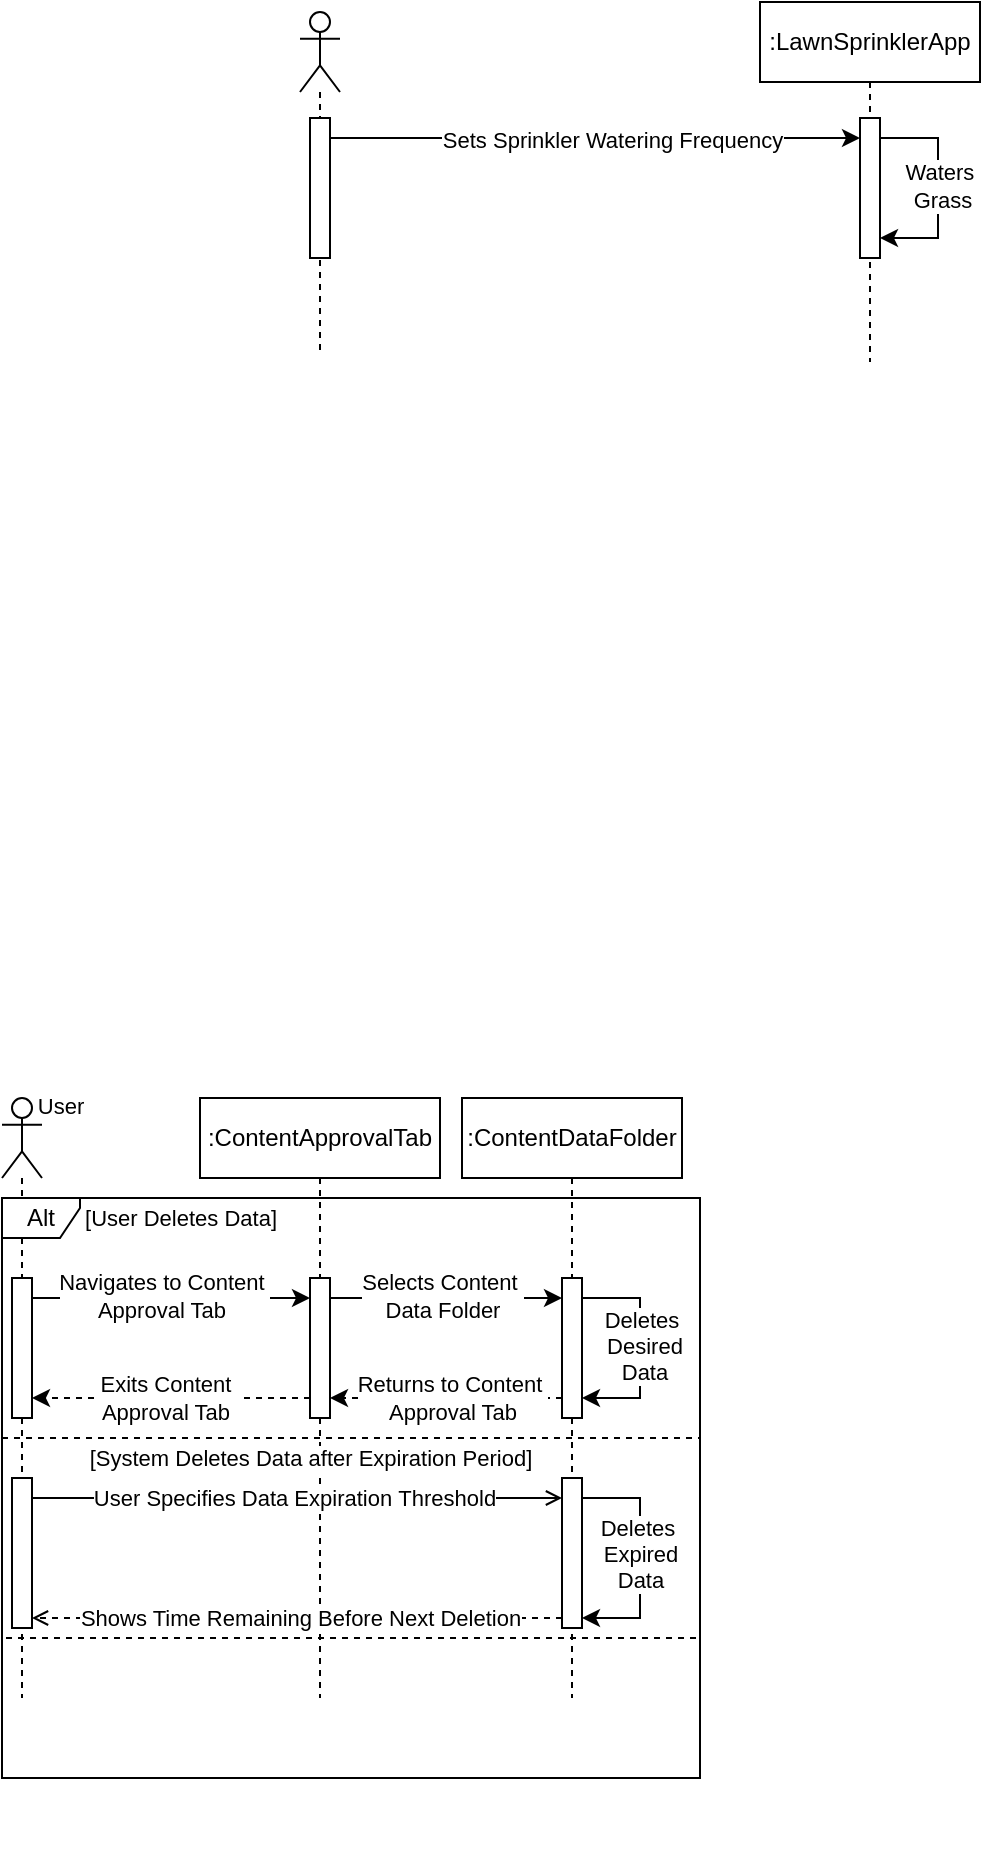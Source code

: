 <mxfile version="24.8.4">
  <diagram name="Page-1" id="4Xnhq7FAUNMDCpx05n0X">
    <mxGraphModel dx="1007" dy="1374" grid="1" gridSize="10" guides="1" tooltips="1" connect="1" arrows="1" fold="1" page="1" pageScale="1" pageWidth="1100" pageHeight="850" math="0" shadow="0">
      <root>
        <mxCell id="0" />
        <mxCell id="1" parent="0" />
        <mxCell id="mt74yqtBo2QoQVtlmqhJ-10" style="edgeStyle=orthogonalEdgeStyle;rounded=0;orthogonalLoop=1;jettySize=auto;html=1;curved=0;" parent="1" source="mt74yqtBo2QoQVtlmqhJ-4" target="mt74yqtBo2QoQVtlmqhJ-9" edge="1">
          <mxGeometry relative="1" as="geometry">
            <Array as="points">
              <mxPoint x="290" y="210" />
              <mxPoint x="290" y="210" />
            </Array>
          </mxGeometry>
        </mxCell>
        <mxCell id="mt74yqtBo2QoQVtlmqhJ-12" value="Navigates to Content&amp;nbsp;&lt;div&gt;Approval Tab&amp;nbsp;&lt;/div&gt;" style="edgeLabel;html=1;align=center;verticalAlign=middle;resizable=0;points=[];" parent="mt74yqtBo2QoQVtlmqhJ-10" vertex="1" connectable="0">
          <mxGeometry x="0.033" y="3" relative="1" as="geometry">
            <mxPoint x="-6" y="2" as="offset" />
          </mxGeometry>
        </mxCell>
        <mxCell id="bTBkoyc0kLt1lV2FvMyY-1" style="edgeStyle=orthogonalEdgeStyle;rounded=0;orthogonalLoop=1;jettySize=auto;html=1;curved=0;" edge="1" parent="1" source="mt74yqtBo2QoQVtlmqhJ-9" target="mt74yqtBo2QoQVtlmqhJ-6">
          <mxGeometry relative="1" as="geometry">
            <Array as="points">
              <mxPoint x="410" y="210" />
              <mxPoint x="410" y="210" />
            </Array>
          </mxGeometry>
        </mxCell>
        <mxCell id="bTBkoyc0kLt1lV2FvMyY-2" value="Selects Content&amp;nbsp;&lt;div&gt;Data Folder&lt;/div&gt;" style="edgeLabel;html=1;align=center;verticalAlign=middle;resizable=0;points=[];" vertex="1" connectable="0" parent="bTBkoyc0kLt1lV2FvMyY-1">
          <mxGeometry x="-0.269" y="1" relative="1" as="geometry">
            <mxPoint x="13" as="offset" />
          </mxGeometry>
        </mxCell>
        <mxCell id="bTBkoyc0kLt1lV2FvMyY-6" style="edgeStyle=orthogonalEdgeStyle;rounded=0;orthogonalLoop=1;jettySize=auto;html=1;curved=0;dashed=1;" edge="1" parent="1" source="mt74yqtBo2QoQVtlmqhJ-6" target="mt74yqtBo2QoQVtlmqhJ-9">
          <mxGeometry relative="1" as="geometry">
            <Array as="points">
              <mxPoint x="410" y="260" />
              <mxPoint x="410" y="260" />
            </Array>
          </mxGeometry>
        </mxCell>
        <mxCell id="bTBkoyc0kLt1lV2FvMyY-7" style="edgeStyle=orthogonalEdgeStyle;rounded=0;orthogonalLoop=1;jettySize=auto;html=1;curved=0;dashed=1;" edge="1" parent="1" source="mt74yqtBo2QoQVtlmqhJ-9" target="mt74yqtBo2QoQVtlmqhJ-4">
          <mxGeometry relative="1" as="geometry">
            <mxPoint x="335" y="260" as="sourcePoint" />
            <mxPoint x="220" y="260" as="targetPoint" />
            <Array as="points">
              <mxPoint x="280" y="260" />
              <mxPoint x="280" y="260" />
            </Array>
          </mxGeometry>
        </mxCell>
        <mxCell id="bTBkoyc0kLt1lV2FvMyY-10" value="Exits Content&amp;nbsp;&lt;div&gt;Approval Tab&amp;nbsp;&lt;/div&gt;" style="edgeLabel;html=1;align=center;verticalAlign=middle;resizable=0;points=[];" vertex="1" connectable="0" parent="bTBkoyc0kLt1lV2FvMyY-7">
          <mxGeometry x="0.06" y="-1" relative="1" as="geometry">
            <mxPoint x="2" y="1" as="offset" />
          </mxGeometry>
        </mxCell>
        <mxCell id="bTBkoyc0kLt1lV2FvMyY-11" value="User" style="edgeLabel;html=1;align=center;verticalAlign=middle;resizable=0;points=[];" vertex="1" connectable="0" parent="bTBkoyc0kLt1lV2FvMyY-7">
          <mxGeometry x="-0.714" y="4" relative="1" as="geometry">
            <mxPoint x="-105" y="-150" as="offset" />
          </mxGeometry>
        </mxCell>
        <mxCell id="bTBkoyc0kLt1lV2FvMyY-18" value="[User Deletes Data]" style="edgeLabel;html=1;align=center;verticalAlign=middle;resizable=0;points=[];" vertex="1" connectable="0" parent="bTBkoyc0kLt1lV2FvMyY-7">
          <mxGeometry x="-0.672" y="1" relative="1" as="geometry">
            <mxPoint x="-42" y="-91" as="offset" />
          </mxGeometry>
        </mxCell>
        <mxCell id="bTBkoyc0kLt1lV2FvMyY-8" value="Returns to Content&amp;nbsp;&lt;div&gt;Approval Tab&lt;/div&gt;" style="edgeLabel;html=1;align=center;verticalAlign=middle;resizable=0;points=[];" vertex="1" connectable="0" parent="1">
          <mxGeometry x="416" y="260" as="geometry" />
        </mxCell>
        <mxCell id="bTBkoyc0kLt1lV2FvMyY-13" value="" style="group" vertex="1" connectable="0" parent="1">
          <mxGeometry x="191" y="110" width="20" height="300" as="geometry" />
        </mxCell>
        <mxCell id="mt74yqtBo2QoQVtlmqhJ-8" value="" style="shape=umlLifeline;perimeter=lifelinePerimeter;whiteSpace=wrap;html=1;container=0;dropTarget=0;collapsible=0;recursiveResize=0;outlineConnect=0;portConstraint=eastwest;newEdgeStyle={&quot;curved&quot;:0,&quot;rounded&quot;:0};participant=umlActor;align=center;size=40;" parent="bTBkoyc0kLt1lV2FvMyY-13" vertex="1">
          <mxGeometry width="20" height="300" as="geometry" />
        </mxCell>
        <mxCell id="mt74yqtBo2QoQVtlmqhJ-4" value="" style="html=1;points=[[0,0,0,0,5],[0,1,0,0,-5],[1,0,0,0,5],[1,1,0,0,-5]];perimeter=orthogonalPerimeter;outlineConnect=0;targetShapes=umlLifeline;portConstraint=eastwest;newEdgeStyle={&quot;curved&quot;:0,&quot;rounded&quot;:0};" parent="bTBkoyc0kLt1lV2FvMyY-13" vertex="1">
          <mxGeometry x="5" y="90" width="10" height="70" as="geometry" />
        </mxCell>
        <mxCell id="bTBkoyc0kLt1lV2FvMyY-33" value="" style="html=1;points=[[0,0,0,0,5],[0,1,0,0,-5],[1,0,0,0,5],[1,1,0,0,-5]];perimeter=orthogonalPerimeter;outlineConnect=0;targetShapes=umlLifeline;portConstraint=eastwest;newEdgeStyle={&quot;curved&quot;:0,&quot;rounded&quot;:0};" vertex="1" parent="bTBkoyc0kLt1lV2FvMyY-13">
          <mxGeometry x="5" y="190" width="10" height="75" as="geometry" />
        </mxCell>
        <mxCell id="bTBkoyc0kLt1lV2FvMyY-14" value="" style="group" vertex="1" connectable="0" parent="1">
          <mxGeometry x="290" y="110" width="249" height="380" as="geometry" />
        </mxCell>
        <mxCell id="mt74yqtBo2QoQVtlmqhJ-3" value="&lt;div&gt;&lt;span style=&quot;background-color: initial;&quot;&gt;&lt;br&gt;&lt;/span&gt;&lt;/div&gt;&lt;span style=&quot;background-color: initial;&quot;&gt;:C&lt;/span&gt;&lt;span style=&quot;background-color: initial;&quot;&gt;ontentApprovalTab&lt;/span&gt;&lt;div&gt;&lt;div&gt;&lt;span style=&quot;background-color: initial;&quot;&gt;&lt;br&gt;&lt;/span&gt;&lt;/div&gt;&lt;/div&gt;" style="shape=umlLifeline;perimeter=lifelinePerimeter;whiteSpace=wrap;html=1;container=0;dropTarget=0;collapsible=0;recursiveResize=0;outlineConnect=0;portConstraint=eastwest;newEdgeStyle={&quot;curved&quot;:0,&quot;rounded&quot;:0};" parent="bTBkoyc0kLt1lV2FvMyY-14" vertex="1">
          <mxGeometry width="120" height="300" as="geometry" />
        </mxCell>
        <mxCell id="mt74yqtBo2QoQVtlmqhJ-9" value="" style="html=1;points=[[0,0,0,0,5],[0,1,0,0,-5],[1,0,0,0,5],[1,1,0,0,-5]];perimeter=orthogonalPerimeter;outlineConnect=0;targetShapes=umlLifeline;portConstraint=eastwest;newEdgeStyle={&quot;curved&quot;:0,&quot;rounded&quot;:0};" parent="bTBkoyc0kLt1lV2FvMyY-14" vertex="1">
          <mxGeometry x="55" y="90" width="10" height="70" as="geometry" />
        </mxCell>
        <mxCell id="bTBkoyc0kLt1lV2FvMyY-15" value="" style="group" vertex="1" connectable="0" parent="1">
          <mxGeometry x="421" y="110" width="110" height="300" as="geometry" />
        </mxCell>
        <mxCell id="mt74yqtBo2QoQVtlmqhJ-5" value=":ContentDataFolder" style="shape=umlLifeline;perimeter=lifelinePerimeter;whiteSpace=wrap;html=1;container=0;dropTarget=0;collapsible=0;recursiveResize=0;outlineConnect=0;portConstraint=eastwest;newEdgeStyle={&quot;curved&quot;:0,&quot;rounded&quot;:0};" parent="bTBkoyc0kLt1lV2FvMyY-15" vertex="1">
          <mxGeometry width="110" height="300" as="geometry" />
        </mxCell>
        <mxCell id="bTBkoyc0kLt1lV2FvMyY-25" value="" style="html=1;points=[[0,0,0,0,5],[0,1,0,0,-5],[1,0,0,0,5],[1,1,0,0,-5]];perimeter=orthogonalPerimeter;outlineConnect=0;targetShapes=umlLifeline;portConstraint=eastwest;newEdgeStyle={&quot;curved&quot;:0,&quot;rounded&quot;:0};" vertex="1" parent="mt74yqtBo2QoQVtlmqhJ-5">
          <mxGeometry x="50" y="190" width="10" height="75" as="geometry" />
        </mxCell>
        <mxCell id="bTBkoyc0kLt1lV2FvMyY-26" style="edgeStyle=orthogonalEdgeStyle;rounded=0;orthogonalLoop=1;jettySize=auto;html=1;curved=0;" edge="1" parent="mt74yqtBo2QoQVtlmqhJ-5" source="bTBkoyc0kLt1lV2FvMyY-25" target="bTBkoyc0kLt1lV2FvMyY-25">
          <mxGeometry relative="1" as="geometry">
            <mxPoint x="59" y="205.0" as="sourcePoint" />
            <mxPoint x="59" y="245.0" as="targetPoint" />
            <Array as="points">
              <mxPoint x="89" y="200" />
              <mxPoint x="89" y="260" />
            </Array>
          </mxGeometry>
        </mxCell>
        <mxCell id="bTBkoyc0kLt1lV2FvMyY-27" value="Deletes&amp;nbsp;&lt;div&gt;Expired&lt;/div&gt;&lt;div&gt;Data&lt;/div&gt;" style="edgeLabel;html=1;align=center;verticalAlign=middle;resizable=0;points=[];" vertex="1" connectable="0" parent="bTBkoyc0kLt1lV2FvMyY-26">
          <mxGeometry x="-0.09" y="2" relative="1" as="geometry">
            <mxPoint x="-2" y="3" as="offset" />
          </mxGeometry>
        </mxCell>
        <mxCell id="mt74yqtBo2QoQVtlmqhJ-6" value="" style="html=1;points=[[0,0,0,0,5],[0,1,0,0,-5],[1,0,0,0,5],[1,1,0,0,-5]];perimeter=orthogonalPerimeter;outlineConnect=0;targetShapes=umlLifeline;portConstraint=eastwest;newEdgeStyle={&quot;curved&quot;:0,&quot;rounded&quot;:0};" parent="bTBkoyc0kLt1lV2FvMyY-15" vertex="1">
          <mxGeometry x="50" y="90" width="10" height="70" as="geometry" />
        </mxCell>
        <mxCell id="bTBkoyc0kLt1lV2FvMyY-3" style="edgeStyle=orthogonalEdgeStyle;rounded=0;orthogonalLoop=1;jettySize=auto;html=1;curved=0;" edge="1" parent="bTBkoyc0kLt1lV2FvMyY-15" source="mt74yqtBo2QoQVtlmqhJ-6" target="mt74yqtBo2QoQVtlmqhJ-6">
          <mxGeometry relative="1" as="geometry">
            <mxPoint x="59" y="100.0" as="sourcePoint" />
            <mxPoint x="59" y="140.0" as="targetPoint" />
            <Array as="points">
              <mxPoint x="89" y="100" />
              <mxPoint x="89" y="150" />
            </Array>
          </mxGeometry>
        </mxCell>
        <mxCell id="bTBkoyc0kLt1lV2FvMyY-4" value="Deletes&amp;nbsp;&lt;div&gt;Desired&lt;/div&gt;&lt;div&gt;Data&lt;/div&gt;" style="edgeLabel;html=1;align=center;verticalAlign=middle;resizable=0;points=[];" vertex="1" connectable="0" parent="bTBkoyc0kLt1lV2FvMyY-3">
          <mxGeometry x="-0.09" y="2" relative="1" as="geometry">
            <mxPoint y="4" as="offset" />
          </mxGeometry>
        </mxCell>
        <mxCell id="bTBkoyc0kLt1lV2FvMyY-16" value="Alt" style="shape=umlFrame;whiteSpace=wrap;html=1;pointerEvents=0;width=39;height=20;snapToPoint=0;fixDash=0;container=0;backgroundOutline=0;collapsible=0;connectable=1;" vertex="1" parent="1">
          <mxGeometry x="191" y="160" width="349" height="290" as="geometry" />
        </mxCell>
        <mxCell id="bTBkoyc0kLt1lV2FvMyY-22" value="" style="swimlane;startSize=0;container=0;dashed=1;" vertex="1" parent="1">
          <mxGeometry x="191" y="280" width="349" height="100" as="geometry" />
        </mxCell>
        <mxCell id="bTBkoyc0kLt1lV2FvMyY-23" value="[System Deletes Data after Expiration Period]" style="edgeLabel;html=1;align=center;verticalAlign=middle;resizable=0;points=[];" vertex="1" connectable="0" parent="bTBkoyc0kLt1lV2FvMyY-22">
          <mxGeometry x="154.0" y="10.0" as="geometry" />
        </mxCell>
        <mxCell id="bTBkoyc0kLt1lV2FvMyY-29" style="edgeStyle=orthogonalEdgeStyle;rounded=0;orthogonalLoop=1;jettySize=auto;html=1;curved=0;endArrow=open;endFill=0;" edge="1" parent="1" source="bTBkoyc0kLt1lV2FvMyY-33" target="bTBkoyc0kLt1lV2FvMyY-25">
          <mxGeometry relative="1" as="geometry">
            <mxPoint x="206" y="342.519" as="sourcePoint" />
            <Array as="points">
              <mxPoint x="340" y="310" />
              <mxPoint x="340" y="310" />
            </Array>
          </mxGeometry>
        </mxCell>
        <mxCell id="bTBkoyc0kLt1lV2FvMyY-30" value="User Specifies Data Expiration&amp;nbsp;Threshold" style="edgeLabel;html=1;align=center;verticalAlign=middle;resizable=0;points=[];" vertex="1" connectable="0" parent="bTBkoyc0kLt1lV2FvMyY-29">
          <mxGeometry x="0.098" relative="1" as="geometry">
            <mxPoint x="-15" as="offset" />
          </mxGeometry>
        </mxCell>
        <mxCell id="bTBkoyc0kLt1lV2FvMyY-39" style="edgeStyle=orthogonalEdgeStyle;rounded=0;orthogonalLoop=1;jettySize=auto;html=1;curved=0;" edge="1" parent="1" source="bTBkoyc0kLt1lV2FvMyY-52" target="bTBkoyc0kLt1lV2FvMyY-61">
          <mxGeometry relative="1" as="geometry">
            <Array as="points">
              <mxPoint x="490" y="-370" />
              <mxPoint x="490" y="-370" />
            </Array>
            <mxPoint x="620" y="-370" as="targetPoint" />
          </mxGeometry>
        </mxCell>
        <mxCell id="bTBkoyc0kLt1lV2FvMyY-69" value="Sets Sprinkler Watering Frequency" style="edgeLabel;html=1;align=center;verticalAlign=middle;resizable=0;points=[];" vertex="1" connectable="0" parent="bTBkoyc0kLt1lV2FvMyY-39">
          <mxGeometry x="0.063" y="-1" relative="1" as="geometry">
            <mxPoint as="offset" />
          </mxGeometry>
        </mxCell>
        <mxCell id="bTBkoyc0kLt1lV2FvMyY-57" value=":LawnSprinklerApp" style="shape=umlLifeline;perimeter=lifelinePerimeter;whiteSpace=wrap;html=1;container=0;dropTarget=0;collapsible=0;recursiveResize=0;outlineConnect=0;portConstraint=eastwest;newEdgeStyle={&quot;curved&quot;:0,&quot;rounded&quot;:0};" vertex="1" parent="1">
          <mxGeometry x="570" y="-438" width="110" height="180" as="geometry" />
        </mxCell>
        <mxCell id="bTBkoyc0kLt1lV2FvMyY-61" value="" style="html=1;points=[[0,0,0,0,5],[0,1,0,0,-5],[1,0,0,0,5],[1,1,0,0,-5]];perimeter=orthogonalPerimeter;outlineConnect=0;targetShapes=umlLifeline;portConstraint=eastwest;newEdgeStyle={&quot;curved&quot;:0,&quot;rounded&quot;:0};" vertex="1" parent="1">
          <mxGeometry x="620" y="-380" width="10" height="70" as="geometry" />
        </mxCell>
        <mxCell id="bTBkoyc0kLt1lV2FvMyY-62" style="edgeStyle=orthogonalEdgeStyle;rounded=0;orthogonalLoop=1;jettySize=auto;html=1;curved=0;" edge="1" parent="1" source="bTBkoyc0kLt1lV2FvMyY-61" target="bTBkoyc0kLt1lV2FvMyY-61">
          <mxGeometry relative="1" as="geometry">
            <mxPoint x="629" y="-370.0" as="sourcePoint" />
            <mxPoint x="629" y="-330.0" as="targetPoint" />
            <Array as="points">
              <mxPoint x="659" y="-370" />
              <mxPoint x="659" y="-320" />
            </Array>
          </mxGeometry>
        </mxCell>
        <mxCell id="bTBkoyc0kLt1lV2FvMyY-63" value="Waters&amp;nbsp;&lt;div&gt;Grass&lt;/div&gt;" style="edgeLabel;html=1;align=center;verticalAlign=middle;resizable=0;points=[];" vertex="1" connectable="0" parent="bTBkoyc0kLt1lV2FvMyY-62">
          <mxGeometry x="-0.09" y="2" relative="1" as="geometry">
            <mxPoint y="4" as="offset" />
          </mxGeometry>
        </mxCell>
        <mxCell id="bTBkoyc0kLt1lV2FvMyY-50" value="" style="shape=umlLifeline;perimeter=lifelinePerimeter;whiteSpace=wrap;html=1;container=0;dropTarget=0;collapsible=0;recursiveResize=0;outlineConnect=0;portConstraint=eastwest;newEdgeStyle={&quot;curved&quot;:0,&quot;rounded&quot;:0};participant=umlActor;align=center;size=40;" vertex="1" parent="1">
          <mxGeometry x="340" y="-433" width="20" height="170" as="geometry" />
        </mxCell>
        <mxCell id="bTBkoyc0kLt1lV2FvMyY-52" value="" style="html=1;points=[[0,0,0,0,5],[0,1,0,0,-5],[1,0,0,0,5],[1,1,0,0,-5]];perimeter=orthogonalPerimeter;outlineConnect=0;targetShapes=umlLifeline;portConstraint=eastwest;newEdgeStyle={&quot;curved&quot;:0,&quot;rounded&quot;:0};" vertex="1" parent="1">
          <mxGeometry x="345" y="-380" width="10" height="70" as="geometry" />
        </mxCell>
        <mxCell id="bTBkoyc0kLt1lV2FvMyY-70" style="edgeStyle=orthogonalEdgeStyle;rounded=0;orthogonalLoop=1;jettySize=auto;html=1;curved=0;entryX=1;entryY=1;entryDx=0;entryDy=-5;entryPerimeter=0;endArrow=open;endFill=0;dashed=1;" edge="1" parent="1" source="bTBkoyc0kLt1lV2FvMyY-25" target="bTBkoyc0kLt1lV2FvMyY-33">
          <mxGeometry relative="1" as="geometry">
            <Array as="points">
              <mxPoint x="410" y="370" />
              <mxPoint x="410" y="370" />
            </Array>
          </mxGeometry>
        </mxCell>
        <mxCell id="bTBkoyc0kLt1lV2FvMyY-72" value="Shows Time Remaining Before Next Deletion" style="edgeLabel;html=1;align=center;verticalAlign=middle;resizable=0;points=[];" vertex="1" connectable="0" parent="bTBkoyc0kLt1lV2FvMyY-70">
          <mxGeometry x="0.123" y="2" relative="1" as="geometry">
            <mxPoint x="18" y="-2" as="offset" />
          </mxGeometry>
        </mxCell>
      </root>
    </mxGraphModel>
  </diagram>
</mxfile>
